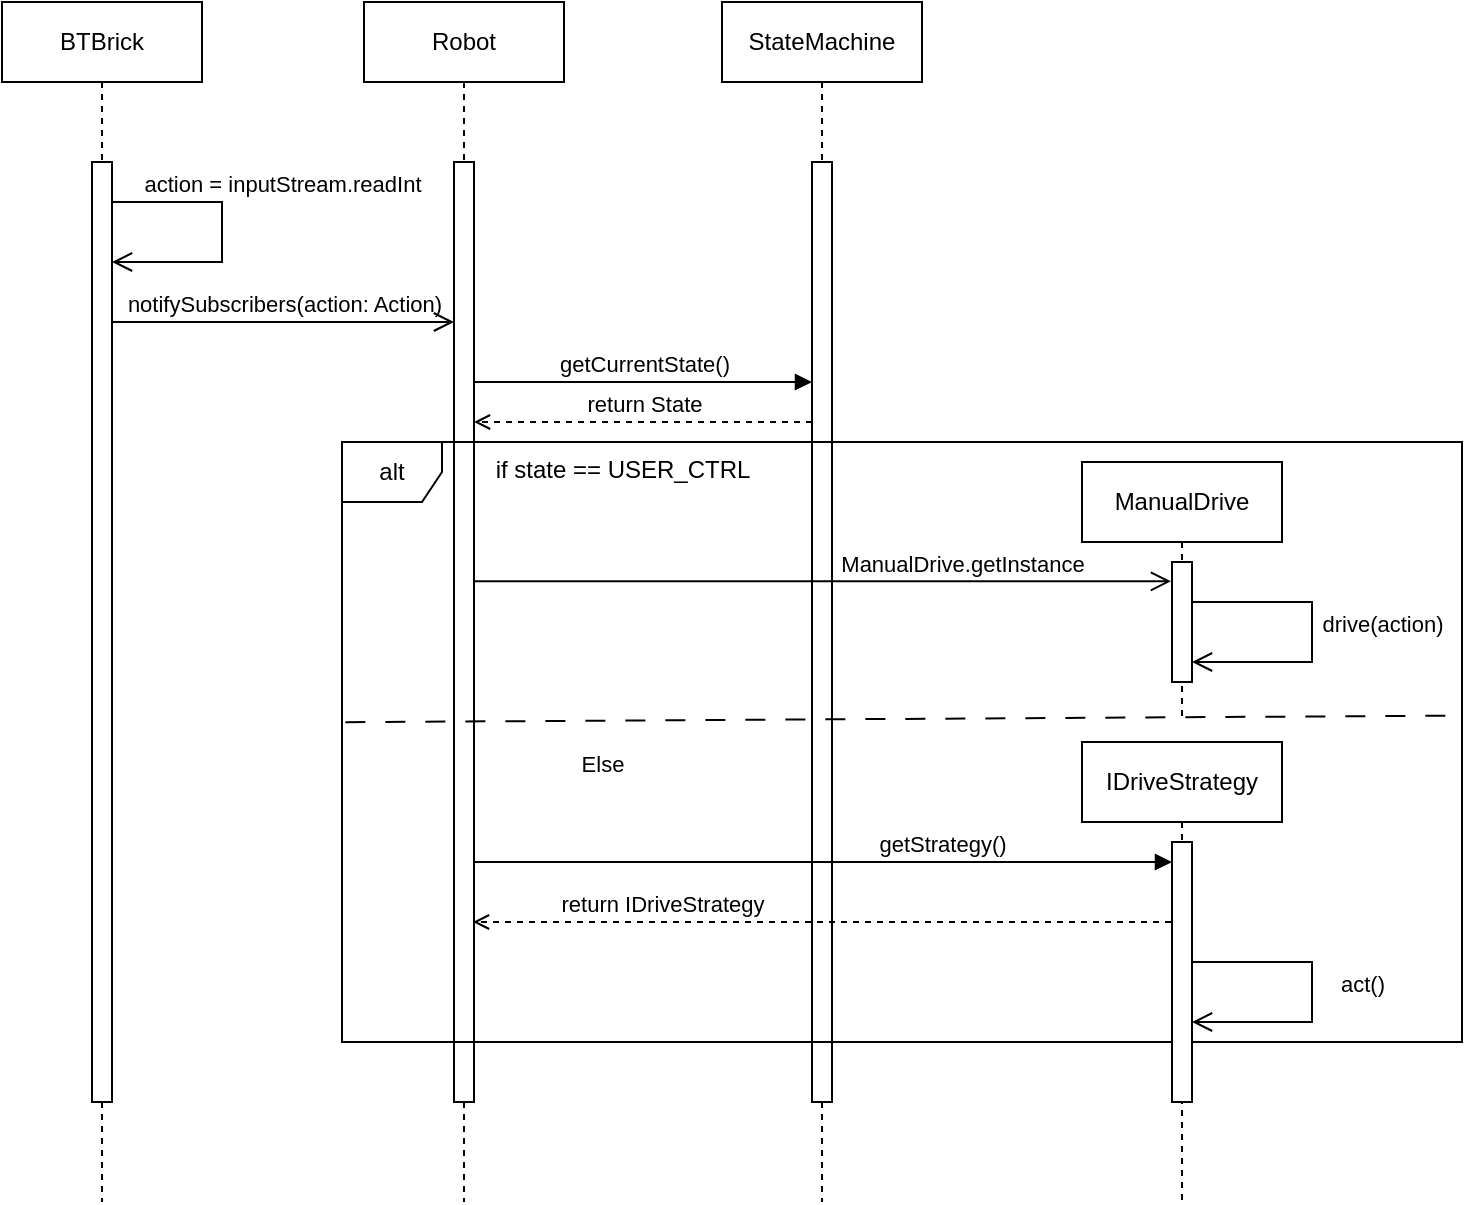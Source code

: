 <mxfile version="24.2.5" type="device">
  <diagram name="Page-1" id="2YBvvXClWsGukQMizWep">
    <mxGraphModel dx="1026" dy="772" grid="1" gridSize="10" guides="1" tooltips="1" connect="1" arrows="1" fold="1" page="1" pageScale="1" pageWidth="827" pageHeight="1169" math="0" shadow="0">
      <root>
        <mxCell id="0" />
        <mxCell id="1" parent="0" />
        <mxCell id="aM9ryv3xv72pqoxQDRHE-5" value="BTBrick" style="shape=umlLifeline;perimeter=lifelinePerimeter;whiteSpace=wrap;html=1;container=0;dropTarget=0;collapsible=0;recursiveResize=0;outlineConnect=0;portConstraint=eastwest;newEdgeStyle={&quot;edgeStyle&quot;:&quot;elbowEdgeStyle&quot;,&quot;elbow&quot;:&quot;vertical&quot;,&quot;curved&quot;:0,&quot;rounded&quot;:0};" parent="1" vertex="1">
          <mxGeometry x="20" y="20" width="100" height="600" as="geometry" />
        </mxCell>
        <mxCell id="aM9ryv3xv72pqoxQDRHE-6" value="" style="html=1;points=[];perimeter=orthogonalPerimeter;outlineConnect=0;targetShapes=umlLifeline;portConstraint=eastwest;newEdgeStyle={&quot;edgeStyle&quot;:&quot;elbowEdgeStyle&quot;,&quot;elbow&quot;:&quot;vertical&quot;,&quot;curved&quot;:0,&quot;rounded&quot;:0};" parent="aM9ryv3xv72pqoxQDRHE-5" vertex="1">
          <mxGeometry x="45" y="80" width="10" height="470" as="geometry" />
        </mxCell>
        <mxCell id="VgHauEdf2M3hdAsd8EfK-9" value="Robot" style="shape=umlLifeline;perimeter=lifelinePerimeter;whiteSpace=wrap;html=1;container=0;dropTarget=0;collapsible=0;recursiveResize=0;outlineConnect=0;portConstraint=eastwest;newEdgeStyle={&quot;edgeStyle&quot;:&quot;elbowEdgeStyle&quot;,&quot;elbow&quot;:&quot;vertical&quot;,&quot;curved&quot;:0,&quot;rounded&quot;:0};" parent="1" vertex="1">
          <mxGeometry x="201" y="20" width="100" height="600" as="geometry" />
        </mxCell>
        <mxCell id="VgHauEdf2M3hdAsd8EfK-10" value="" style="html=1;points=[];perimeter=orthogonalPerimeter;outlineConnect=0;targetShapes=umlLifeline;portConstraint=eastwest;newEdgeStyle={&quot;edgeStyle&quot;:&quot;elbowEdgeStyle&quot;,&quot;elbow&quot;:&quot;vertical&quot;,&quot;curved&quot;:0,&quot;rounded&quot;:0};" parent="VgHauEdf2M3hdAsd8EfK-9" vertex="1">
          <mxGeometry x="45" y="80" width="10" height="470" as="geometry" />
        </mxCell>
        <mxCell id="VgHauEdf2M3hdAsd8EfK-11" value="StateMachine" style="shape=umlLifeline;perimeter=lifelinePerimeter;whiteSpace=wrap;html=1;container=0;dropTarget=0;collapsible=0;recursiveResize=0;outlineConnect=0;portConstraint=eastwest;newEdgeStyle={&quot;edgeStyle&quot;:&quot;elbowEdgeStyle&quot;,&quot;elbow&quot;:&quot;vertical&quot;,&quot;curved&quot;:0,&quot;rounded&quot;:0};" parent="1" vertex="1">
          <mxGeometry x="380" y="20" width="100" height="600" as="geometry" />
        </mxCell>
        <mxCell id="VgHauEdf2M3hdAsd8EfK-12" value="" style="html=1;points=[];perimeter=orthogonalPerimeter;outlineConnect=0;targetShapes=umlLifeline;portConstraint=eastwest;newEdgeStyle={&quot;edgeStyle&quot;:&quot;elbowEdgeStyle&quot;,&quot;elbow&quot;:&quot;vertical&quot;,&quot;curved&quot;:0,&quot;rounded&quot;:0};" parent="VgHauEdf2M3hdAsd8EfK-11" vertex="1">
          <mxGeometry x="45" y="80" width="10" height="470" as="geometry" />
        </mxCell>
        <mxCell id="VgHauEdf2M3hdAsd8EfK-24" value="notifySubscribers(action: Action)" style="endArrow=open;startArrow=none;endFill=0;startFill=0;endSize=8;html=1;verticalAlign=bottom;labelBackgroundColor=none;strokeWidth=1;rounded=0;" parent="1" source="aM9ryv3xv72pqoxQDRHE-6" target="VgHauEdf2M3hdAsd8EfK-10" edge="1">
          <mxGeometry width="160" relative="1" as="geometry">
            <mxPoint x="80" y="120" as="sourcePoint" />
            <mxPoint x="240" y="120" as="targetPoint" />
            <Array as="points">
              <mxPoint x="160" y="180" />
            </Array>
          </mxGeometry>
        </mxCell>
        <mxCell id="VgHauEdf2M3hdAsd8EfK-26" value="action = inputStream.readInt" style="endArrow=open;startArrow=none;endFill=0;startFill=0;endSize=8;html=1;verticalAlign=bottom;labelBackgroundColor=none;strokeWidth=1;rounded=0;" parent="1" target="aM9ryv3xv72pqoxQDRHE-6" edge="1">
          <mxGeometry x="-0.214" y="30" width="160" relative="1" as="geometry">
            <mxPoint x="75" y="120" as="sourcePoint" />
            <mxPoint x="130" y="170" as="targetPoint" />
            <Array as="points">
              <mxPoint x="100" y="120" />
              <mxPoint x="130" y="120" />
              <mxPoint x="130" y="150" />
            </Array>
            <mxPoint as="offset" />
          </mxGeometry>
        </mxCell>
        <mxCell id="VgHauEdf2M3hdAsd8EfK-28" value="alt" style="shape=umlFrame;whiteSpace=wrap;html=1;pointerEvents=0;recursiveResize=0;container=1;collapsible=0;width=50;" parent="1" vertex="1">
          <mxGeometry x="190" y="240" width="560" height="300" as="geometry" />
        </mxCell>
        <mxCell id="VgHauEdf2M3hdAsd8EfK-29" value="if state == USER_CTRL" style="text;align=center;html=1;" parent="VgHauEdf2M3hdAsd8EfK-28" vertex="1">
          <mxGeometry width="100" height="20" relative="1" as="geometry">
            <mxPoint x="90" as="offset" />
          </mxGeometry>
        </mxCell>
        <mxCell id="VgHauEdf2M3hdAsd8EfK-34" value="ManualDrive" style="shape=umlLifeline;perimeter=lifelinePerimeter;whiteSpace=wrap;html=1;container=0;dropTarget=0;collapsible=0;recursiveResize=0;outlineConnect=0;portConstraint=eastwest;newEdgeStyle={&quot;edgeStyle&quot;:&quot;elbowEdgeStyle&quot;,&quot;elbow&quot;:&quot;vertical&quot;,&quot;curved&quot;:0,&quot;rounded&quot;:0};" parent="VgHauEdf2M3hdAsd8EfK-28" vertex="1">
          <mxGeometry x="370" y="10" width="100" height="130" as="geometry" />
        </mxCell>
        <mxCell id="VgHauEdf2M3hdAsd8EfK-35" value="" style="html=1;points=[];perimeter=orthogonalPerimeter;outlineConnect=0;targetShapes=umlLifeline;portConstraint=eastwest;newEdgeStyle={&quot;edgeStyle&quot;:&quot;elbowEdgeStyle&quot;,&quot;elbow&quot;:&quot;vertical&quot;,&quot;curved&quot;:0,&quot;rounded&quot;:0};" parent="VgHauEdf2M3hdAsd8EfK-34" vertex="1">
          <mxGeometry x="45" y="50" width="10" height="60" as="geometry" />
        </mxCell>
        <mxCell id="VgHauEdf2M3hdAsd8EfK-37" value="drive(action)" style="endArrow=open;startArrow=none;endFill=0;startFill=0;endSize=8;html=1;verticalAlign=bottom;labelBackgroundColor=none;strokeWidth=1;rounded=0;" parent="VgHauEdf2M3hdAsd8EfK-34" source="VgHauEdf2M3hdAsd8EfK-35" target="VgHauEdf2M3hdAsd8EfK-35" edge="1">
          <mxGeometry x="0.067" y="35" width="160" relative="1" as="geometry">
            <mxPoint x="60" y="70" as="sourcePoint" />
            <mxPoint x="60" y="100" as="targetPoint" />
            <Array as="points">
              <mxPoint x="85" y="70" />
              <mxPoint x="115" y="70" />
              <mxPoint x="115" y="100" />
            </Array>
            <mxPoint as="offset" />
          </mxGeometry>
        </mxCell>
        <mxCell id="VgHauEdf2M3hdAsd8EfK-36" value="ManualDrive.getInstance" style="endArrow=open;startArrow=none;endFill=0;startFill=0;endSize=8;html=1;verticalAlign=bottom;labelBackgroundColor=none;strokeWidth=1;rounded=0;" parent="VgHauEdf2M3hdAsd8EfK-28" edge="1">
          <mxGeometry x="0.398" width="160" relative="1" as="geometry">
            <mxPoint x="65.5" y="69.66" as="sourcePoint" />
            <mxPoint x="414.5" y="69.66" as="targetPoint" />
            <Array as="points">
              <mxPoint x="154.5" y="69.66" />
            </Array>
            <mxPoint as="offset" />
          </mxGeometry>
        </mxCell>
        <mxCell id="VgHauEdf2M3hdAsd8EfK-30" value="getCurrentState()" style="html=1;verticalAlign=bottom;endArrow=block;edgeStyle=elbowEdgeStyle;elbow=vertical;curved=0;rounded=0;" parent="1" edge="1">
          <mxGeometry relative="1" as="geometry">
            <mxPoint x="256" y="210" as="sourcePoint" />
            <Array as="points">
              <mxPoint x="340.5" y="210" />
            </Array>
            <mxPoint x="425" y="210" as="targetPoint" />
          </mxGeometry>
        </mxCell>
        <mxCell id="VgHauEdf2M3hdAsd8EfK-48" value="IDriveStrategy" style="shape=umlLifeline;perimeter=lifelinePerimeter;whiteSpace=wrap;html=1;container=0;dropTarget=0;collapsible=0;recursiveResize=0;outlineConnect=0;portConstraint=eastwest;newEdgeStyle={&quot;edgeStyle&quot;:&quot;elbowEdgeStyle&quot;,&quot;elbow&quot;:&quot;vertical&quot;,&quot;curved&quot;:0,&quot;rounded&quot;:0};" parent="1" vertex="1">
          <mxGeometry x="560" y="390" width="100" height="230" as="geometry" />
        </mxCell>
        <mxCell id="VgHauEdf2M3hdAsd8EfK-49" value="" style="html=1;points=[];perimeter=orthogonalPerimeter;outlineConnect=0;targetShapes=umlLifeline;portConstraint=eastwest;newEdgeStyle={&quot;edgeStyle&quot;:&quot;elbowEdgeStyle&quot;,&quot;elbow&quot;:&quot;vertical&quot;,&quot;curved&quot;:0,&quot;rounded&quot;:0};" parent="VgHauEdf2M3hdAsd8EfK-48" vertex="1">
          <mxGeometry x="45" y="50" width="10" height="130" as="geometry" />
        </mxCell>
        <mxCell id="VgHauEdf2M3hdAsd8EfK-53" value="act()" style="endArrow=open;startArrow=none;endFill=0;startFill=0;endSize=8;html=1;verticalAlign=bottom;labelBackgroundColor=none;strokeWidth=1;rounded=0;" parent="VgHauEdf2M3hdAsd8EfK-48" source="VgHauEdf2M3hdAsd8EfK-49" target="VgHauEdf2M3hdAsd8EfK-49" edge="1">
          <mxGeometry x="0.067" y="25" width="160" relative="1" as="geometry">
            <mxPoint x="60" y="110" as="sourcePoint" />
            <mxPoint x="60" y="140" as="targetPoint" />
            <Array as="points">
              <mxPoint x="85" y="110" />
              <mxPoint x="115" y="110" />
              <mxPoint x="115" y="140" />
            </Array>
            <mxPoint as="offset" />
          </mxGeometry>
        </mxCell>
        <mxCell id="VgHauEdf2M3hdAsd8EfK-50" value="getStrategy()" style="html=1;verticalAlign=bottom;endArrow=block;edgeStyle=elbowEdgeStyle;elbow=vertical;curved=0;rounded=0;" parent="1" source="VgHauEdf2M3hdAsd8EfK-10" target="VgHauEdf2M3hdAsd8EfK-49" edge="1">
          <mxGeometry x="0.341" relative="1" as="geometry">
            <mxPoint x="260" y="450" as="sourcePoint" />
            <Array as="points">
              <mxPoint x="345" y="450" />
            </Array>
            <mxPoint x="430" y="450" as="targetPoint" />
            <mxPoint as="offset" />
          </mxGeometry>
        </mxCell>
        <mxCell id="MnhJiCePQzwTxGwmFQ9T-3" value="return State" style="html=1;verticalAlign=bottom;labelBackgroundColor=none;endArrow=open;endFill=0;dashed=1;rounded=0;" parent="1" edge="1">
          <mxGeometry width="160" relative="1" as="geometry">
            <mxPoint x="425.0" y="230.0" as="sourcePoint" />
            <mxPoint x="256" y="230.0" as="targetPoint" />
          </mxGeometry>
        </mxCell>
        <mxCell id="MnhJiCePQzwTxGwmFQ9T-4" value="return IDriveStrategy" style="html=1;verticalAlign=bottom;labelBackgroundColor=none;endArrow=open;endFill=0;dashed=1;rounded=0;" parent="1" edge="1">
          <mxGeometry x="0.459" width="160" relative="1" as="geometry">
            <mxPoint x="604.5" y="480" as="sourcePoint" />
            <mxPoint x="255.5" y="480" as="targetPoint" />
            <mxPoint as="offset" />
          </mxGeometry>
        </mxCell>
        <mxCell id="MnhJiCePQzwTxGwmFQ9T-5" value="Else" style="endArrow=none;startArrow=none;endFill=0;startFill=0;endSize=8;html=1;verticalAlign=bottom;dashed=1;labelBackgroundColor=none;dashPattern=10 10;rounded=0;exitX=0.003;exitY=0.467;exitDx=0;exitDy=0;exitPerimeter=0;entryX=0.998;entryY=0.456;entryDx=0;entryDy=0;entryPerimeter=0;" parent="1" source="VgHauEdf2M3hdAsd8EfK-28" target="VgHauEdf2M3hdAsd8EfK-28" edge="1">
          <mxGeometry x="-0.54" y="-31" width="160" relative="1" as="geometry">
            <mxPoint x="300" y="380" as="sourcePoint" />
            <mxPoint x="460" y="380" as="targetPoint" />
            <mxPoint as="offset" />
          </mxGeometry>
        </mxCell>
      </root>
    </mxGraphModel>
  </diagram>
</mxfile>
